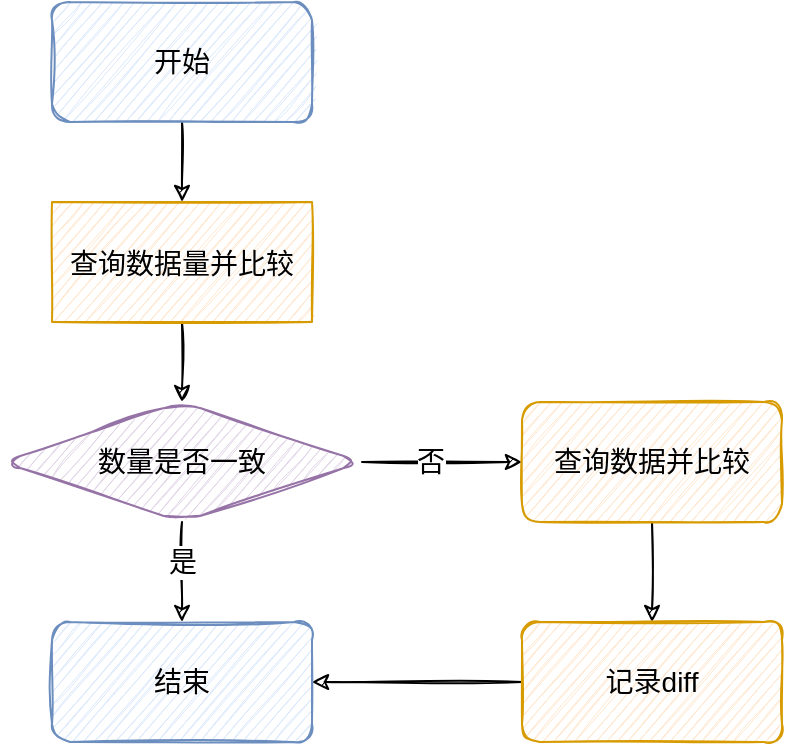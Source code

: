 <mxfile version="15.7.0" type="github"><diagram id="inEKc9iFT8d-ub1Fw1Wx" name="Page-1"><mxGraphModel dx="946" dy="577" grid="1" gridSize="10" guides="1" tooltips="1" connect="1" arrows="1" fold="1" page="1" pageScale="1" pageWidth="827" pageHeight="1169" math="0" shadow="0"><root><mxCell id="0"/><mxCell id="1" parent="0"/><mxCell id="epVpoJ1lE2LfVchhJ6Ic-17" value="" style="edgeStyle=orthogonalEdgeStyle;rounded=0;sketch=1;orthogonalLoop=1;jettySize=auto;html=1;fontSize=14;" parent="1" source="epVpoJ1lE2LfVchhJ6Ic-2" target="epVpoJ1lE2LfVchhJ6Ic-3" edge="1"><mxGeometry relative="1" as="geometry"/></mxCell><mxCell id="epVpoJ1lE2LfVchhJ6Ic-2" value="&lt;font style=&quot;font-size: 14px&quot;&gt;开始&lt;/font&gt;" style="whiteSpace=wrap;html=1;shadow=0;sketch=1;rounded=1;fillColor=#dae8fc;strokeColor=#6c8ebf;" parent="1" vertex="1"><mxGeometry x="275" y="140" width="130" height="60" as="geometry"/></mxCell><mxCell id="epVpoJ1lE2LfVchhJ6Ic-5" value="" style="edgeStyle=orthogonalEdgeStyle;rounded=0;sketch=1;orthogonalLoop=1;jettySize=auto;html=1;fontSize=14;" parent="1" source="epVpoJ1lE2LfVchhJ6Ic-3" target="epVpoJ1lE2LfVchhJ6Ic-4" edge="1"><mxGeometry relative="1" as="geometry"/></mxCell><mxCell id="epVpoJ1lE2LfVchhJ6Ic-3" value="&lt;font style=&quot;font-size: 14px&quot;&gt;查询数据量并比较&lt;/font&gt;" style="rounded=0;whiteSpace=wrap;html=1;shadow=0;sketch=1;fontSize=18;fillColor=#ffe6cc;strokeColor=#d79b00;" parent="1" vertex="1"><mxGeometry x="275" y="240" width="130" height="60" as="geometry"/></mxCell><mxCell id="epVpoJ1lE2LfVchhJ6Ic-8" value="" style="edgeStyle=orthogonalEdgeStyle;rounded=0;sketch=1;orthogonalLoop=1;jettySize=auto;html=1;fontSize=14;" parent="1" source="epVpoJ1lE2LfVchhJ6Ic-4" target="epVpoJ1lE2LfVchhJ6Ic-6" edge="1"><mxGeometry relative="1" as="geometry"/></mxCell><mxCell id="epVpoJ1lE2LfVchhJ6Ic-13" value="是" style="edgeLabel;html=1;align=center;verticalAlign=middle;resizable=0;points=[];fontSize=14;" parent="epVpoJ1lE2LfVchhJ6Ic-8" vertex="1" connectable="0"><mxGeometry x="-0.44" relative="1" as="geometry"><mxPoint y="6" as="offset"/></mxGeometry></mxCell><mxCell id="epVpoJ1lE2LfVchhJ6Ic-18" value="" style="edgeStyle=orthogonalEdgeStyle;rounded=0;sketch=1;orthogonalLoop=1;jettySize=auto;html=1;fontSize=14;" parent="1" source="epVpoJ1lE2LfVchhJ6Ic-4" target="epVpoJ1lE2LfVchhJ6Ic-9" edge="1"><mxGeometry relative="1" as="geometry"/></mxCell><mxCell id="epVpoJ1lE2LfVchhJ6Ic-19" value="否" style="edgeLabel;html=1;align=center;verticalAlign=middle;resizable=0;points=[];fontSize=14;" parent="epVpoJ1lE2LfVchhJ6Ic-18" vertex="1" connectable="0"><mxGeometry x="-0.15" relative="1" as="geometry"><mxPoint as="offset"/></mxGeometry></mxCell><mxCell id="epVpoJ1lE2LfVchhJ6Ic-4" value="数量是否一致" style="rhombus;whiteSpace=wrap;html=1;rounded=1;shadow=0;sketch=1;fontSize=14;fillColor=#e1d5e7;strokeColor=#9673a6;" parent="1" vertex="1"><mxGeometry x="250" y="340" width="180" height="60" as="geometry"/></mxCell><mxCell id="epVpoJ1lE2LfVchhJ6Ic-6" value="&lt;span style=&quot;font-size: 14px&quot;&gt;结束&lt;/span&gt;" style="whiteSpace=wrap;html=1;shadow=0;sketch=1;rounded=1;fillColor=#dae8fc;strokeColor=#6c8ebf;" parent="1" vertex="1"><mxGeometry x="275" y="450" width="130" height="60" as="geometry"/></mxCell><mxCell id="epVpoJ1lE2LfVchhJ6Ic-15" value="" style="edgeStyle=orthogonalEdgeStyle;rounded=0;sketch=1;orthogonalLoop=1;jettySize=auto;html=1;fontSize=14;" parent="1" source="epVpoJ1lE2LfVchhJ6Ic-9" target="epVpoJ1lE2LfVchhJ6Ic-14" edge="1"><mxGeometry relative="1" as="geometry"/></mxCell><mxCell id="epVpoJ1lE2LfVchhJ6Ic-9" value="查询数据并比较" style="whiteSpace=wrap;html=1;rounded=1;shadow=0;fontSize=14;sketch=1;fillColor=#ffe6cc;strokeColor=#d79b00;" parent="1" vertex="1"><mxGeometry x="510" y="340" width="130" height="60" as="geometry"/></mxCell><mxCell id="epVpoJ1lE2LfVchhJ6Ic-16" value="" style="edgeStyle=orthogonalEdgeStyle;rounded=0;sketch=1;orthogonalLoop=1;jettySize=auto;html=1;fontSize=14;" parent="1" source="epVpoJ1lE2LfVchhJ6Ic-14" target="epVpoJ1lE2LfVchhJ6Ic-6" edge="1"><mxGeometry relative="1" as="geometry"/></mxCell><mxCell id="epVpoJ1lE2LfVchhJ6Ic-14" value="记录diff" style="whiteSpace=wrap;html=1;rounded=1;shadow=0;fontSize=14;sketch=1;fillColor=#ffe6cc;strokeColor=#d79b00;" parent="1" vertex="1"><mxGeometry x="510" y="450" width="130" height="60" as="geometry"/></mxCell></root></mxGraphModel></diagram></mxfile>